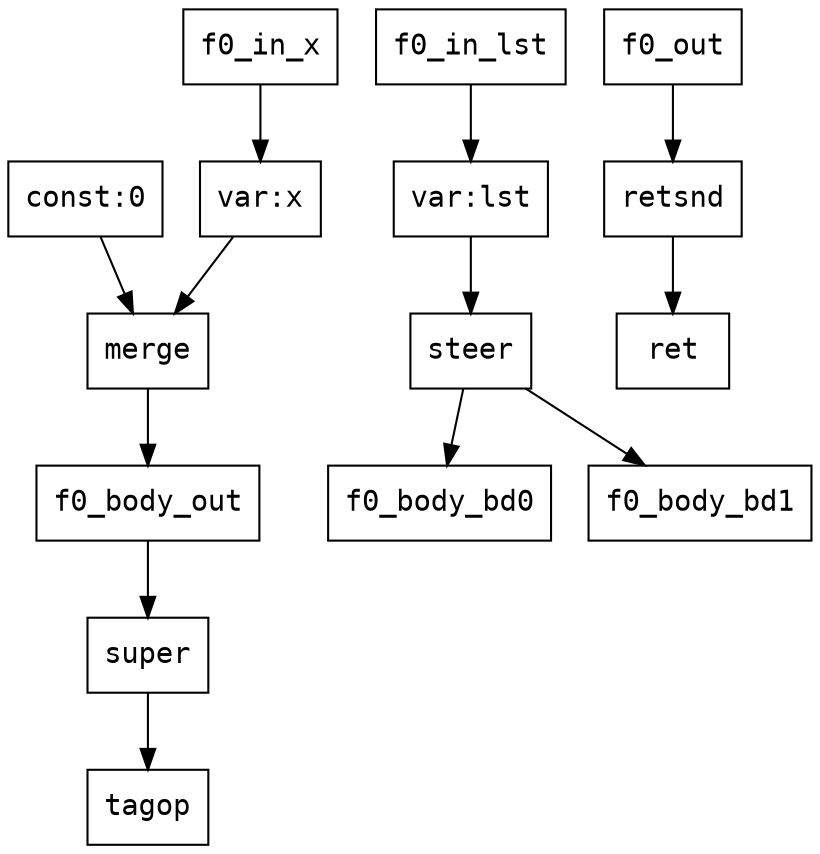 digraph Dataflow {
  node [shape=record, fontname="Courier"];
  f0 [label="super"];
  "f0_tagop" [label="tagop"];
  f0 -> "f0_tagop";
  "f0_body_scrut_out" [label="var:lst"];
  "f0_in_lst" -> "f0_body_scrut_out";
  "f0_body_steer" [label="steer"];
  "f0_body_scrut_out" -> "f0_body_steer";
  "f0_body_steer" -> "f0_body_bd0";
  "f0_body_steer" -> "f0_body_bd1";
  "f0_body_bd0_out" [label="const:0"];
  "f0_body_bd1_out" [label="var:x"];
  "f0_in_x" -> "f0_body_bd1_out";
  "f0_body_merge" [label="merge"];
  "f0_body_bd0_out" -> "f0_body_merge";
  "f0_body_bd1_out" -> "f0_body_merge";
  "f0_body_merge" -> "f0_body_out";
  "f0_body_out" -> f0;
  "f0_retsnd" [label="retsnd"];
  "f0_out" -> "f0_retsnd";
  "f0_ret" [label="ret"];
  "f0_retsnd" -> "f0_ret";
}
